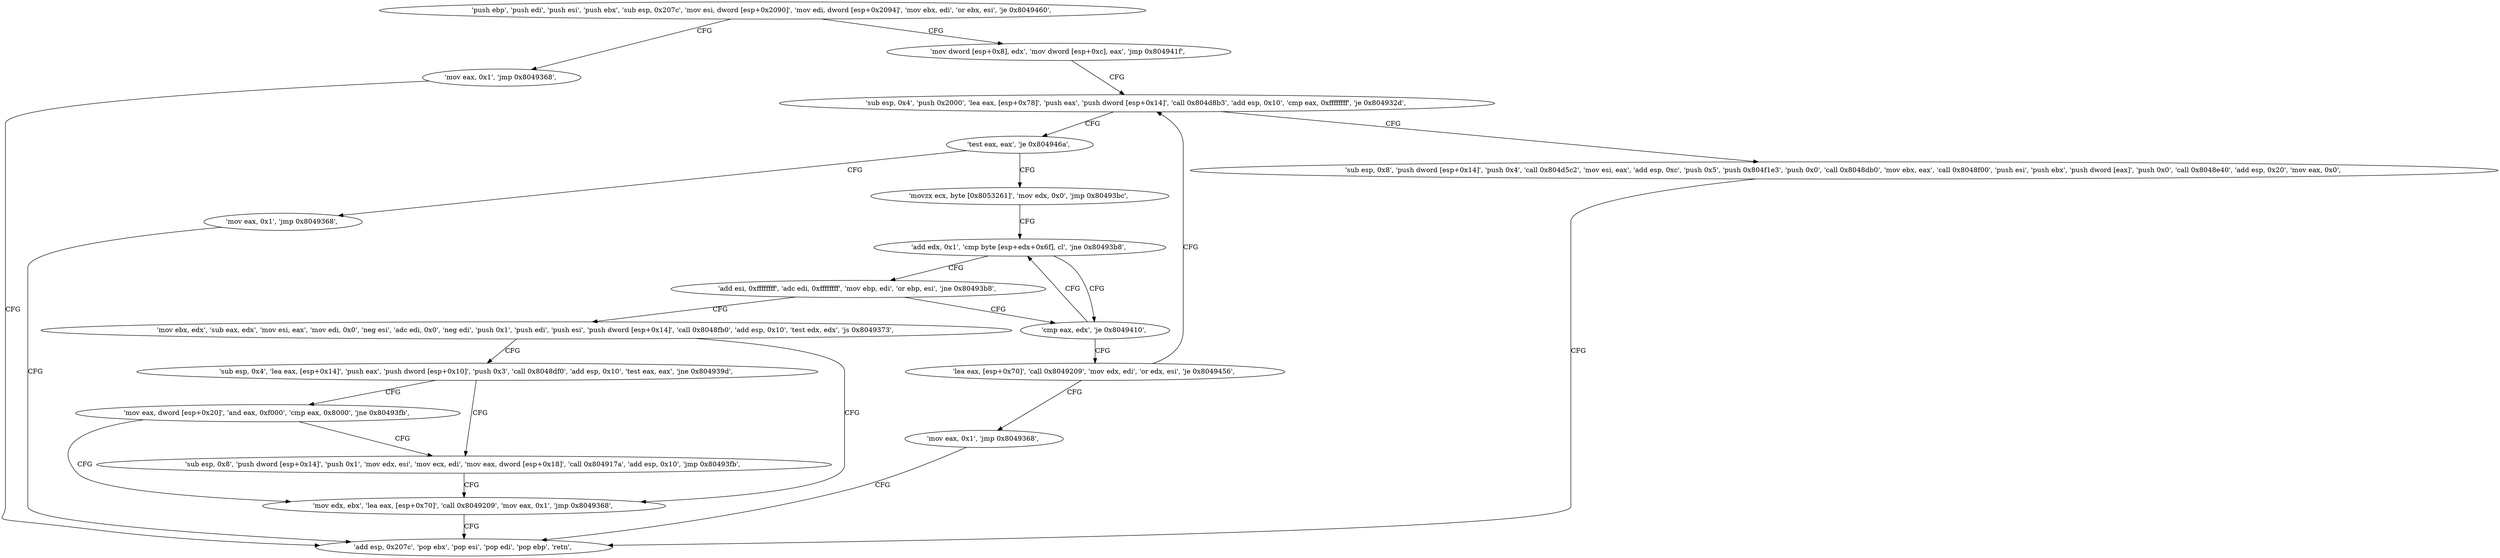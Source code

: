 digraph "func" {
"134517502" [label = "'push ebp', 'push edi', 'push esi', 'push ebx', 'sub esp, 0x207c', 'mov esi, dword [esp+0x2090]', 'mov edi, dword [esp+0x2094]', 'mov ebx, edi', 'or ebx, esi', 'je 0x8049460', " ]
"134517856" [label = "'mov eax, 0x1', 'jmp 0x8049368', " ]
"134517536" [label = "'mov dword [esp+0x8], edx', 'mov dword [esp+0xc], eax', 'jmp 0x804941f', " ]
"134517608" [label = "'add esp, 0x207c', 'pop ebx', 'pop esi', 'pop edi', 'pop ebp', 'retn', " ]
"134517791" [label = "'sub esp, 0x4', 'push 0x2000', 'lea eax, [esp+0x78]', 'push eax', 'push dword [esp+0x14]', 'call 0x804d8b3', 'add esp, 0x10', 'cmp eax, 0xffffffff', 'je 0x804932d', " ]
"134517549" [label = "'sub esp, 0x8', 'push dword [esp+0x14]', 'push 0x4', 'call 0x804d5c2', 'mov esi, eax', 'add esp, 0xc', 'push 0x5', 'push 0x804f1e3', 'push 0x0', 'call 0x8048db0', 'mov ebx, eax', 'call 0x8048f00', 'push esi', 'push ebx', 'push dword [eax]', 'push 0x0', 'call 0x8048e40', 'add esp, 0x20', 'mov eax, 0x0', " ]
"134517825" [label = "'test eax, eax', 'je 0x804946a', " ]
"134517866" [label = "'mov eax, 0x1', 'jmp 0x8049368', " ]
"134517829" [label = "'movzx ecx, byte [0x8053261]', 'mov edx, 0x0', 'jmp 0x80493bc', " ]
"134517692" [label = "'add edx, 0x1', 'cmp byte [esp+edx+0x6f], cl', 'jne 0x80493b8', " ]
"134517688" [label = "'cmp eax, edx', 'je 0x8049410', " ]
"134517701" [label = "'add esi, 0xffffffff', 'adc edi, 0xffffffff', 'mov ebp, edi', 'or ebp, esi', 'jne 0x80493b8', " ]
"134517776" [label = "'lea eax, [esp+0x70]', 'call 0x8049209', 'mov edx, edi', 'or edx, esi', 'je 0x8049456', " ]
"134517713" [label = "'mov ebx, edx', 'sub eax, edx', 'mov esi, eax', 'mov edi, 0x0', 'neg esi', 'adc edi, 0x0', 'neg edi', 'push 0x1', 'push edi', 'push esi', 'push dword [esp+0x14]', 'call 0x8048fb0', 'add esp, 0x10', 'test edx, edx', 'js 0x8049373', " ]
"134517846" [label = "'mov eax, 0x1', 'jmp 0x8049368', " ]
"134517619" [label = "'sub esp, 0x4', 'lea eax, [esp+0x14]', 'push eax', 'push dword [esp+0x10]', 'push 0x3', 'call 0x8048df0', 'add esp, 0x10', 'test eax, eax', 'jne 0x804939d', " ]
"134517755" [label = "'mov edx, ebx', 'lea eax, [esp+0x70]', 'call 0x8049209', 'mov eax, 0x1', 'jmp 0x8049368', " ]
"134517661" [label = "'sub esp, 0x8', 'push dword [esp+0x14]', 'push 0x1', 'mov edx, esi', 'mov ecx, edi', 'mov eax, dword [esp+0x18]', 'call 0x804917a', 'add esp, 0x10', 'jmp 0x80493fb', " ]
"134517645" [label = "'mov eax, dword [esp+0x20]', 'and eax, 0xf000', 'cmp eax, 0x8000', 'jne 0x80493fb', " ]
"134517502" -> "134517856" [ label = "CFG" ]
"134517502" -> "134517536" [ label = "CFG" ]
"134517856" -> "134517608" [ label = "CFG" ]
"134517536" -> "134517791" [ label = "CFG" ]
"134517791" -> "134517549" [ label = "CFG" ]
"134517791" -> "134517825" [ label = "CFG" ]
"134517549" -> "134517608" [ label = "CFG" ]
"134517825" -> "134517866" [ label = "CFG" ]
"134517825" -> "134517829" [ label = "CFG" ]
"134517866" -> "134517608" [ label = "CFG" ]
"134517829" -> "134517692" [ label = "CFG" ]
"134517692" -> "134517688" [ label = "CFG" ]
"134517692" -> "134517701" [ label = "CFG" ]
"134517688" -> "134517776" [ label = "CFG" ]
"134517688" -> "134517692" [ label = "CFG" ]
"134517701" -> "134517688" [ label = "CFG" ]
"134517701" -> "134517713" [ label = "CFG" ]
"134517776" -> "134517846" [ label = "CFG" ]
"134517776" -> "134517791" [ label = "CFG" ]
"134517713" -> "134517619" [ label = "CFG" ]
"134517713" -> "134517755" [ label = "CFG" ]
"134517846" -> "134517608" [ label = "CFG" ]
"134517619" -> "134517661" [ label = "CFG" ]
"134517619" -> "134517645" [ label = "CFG" ]
"134517755" -> "134517608" [ label = "CFG" ]
"134517661" -> "134517755" [ label = "CFG" ]
"134517645" -> "134517755" [ label = "CFG" ]
"134517645" -> "134517661" [ label = "CFG" ]
}
